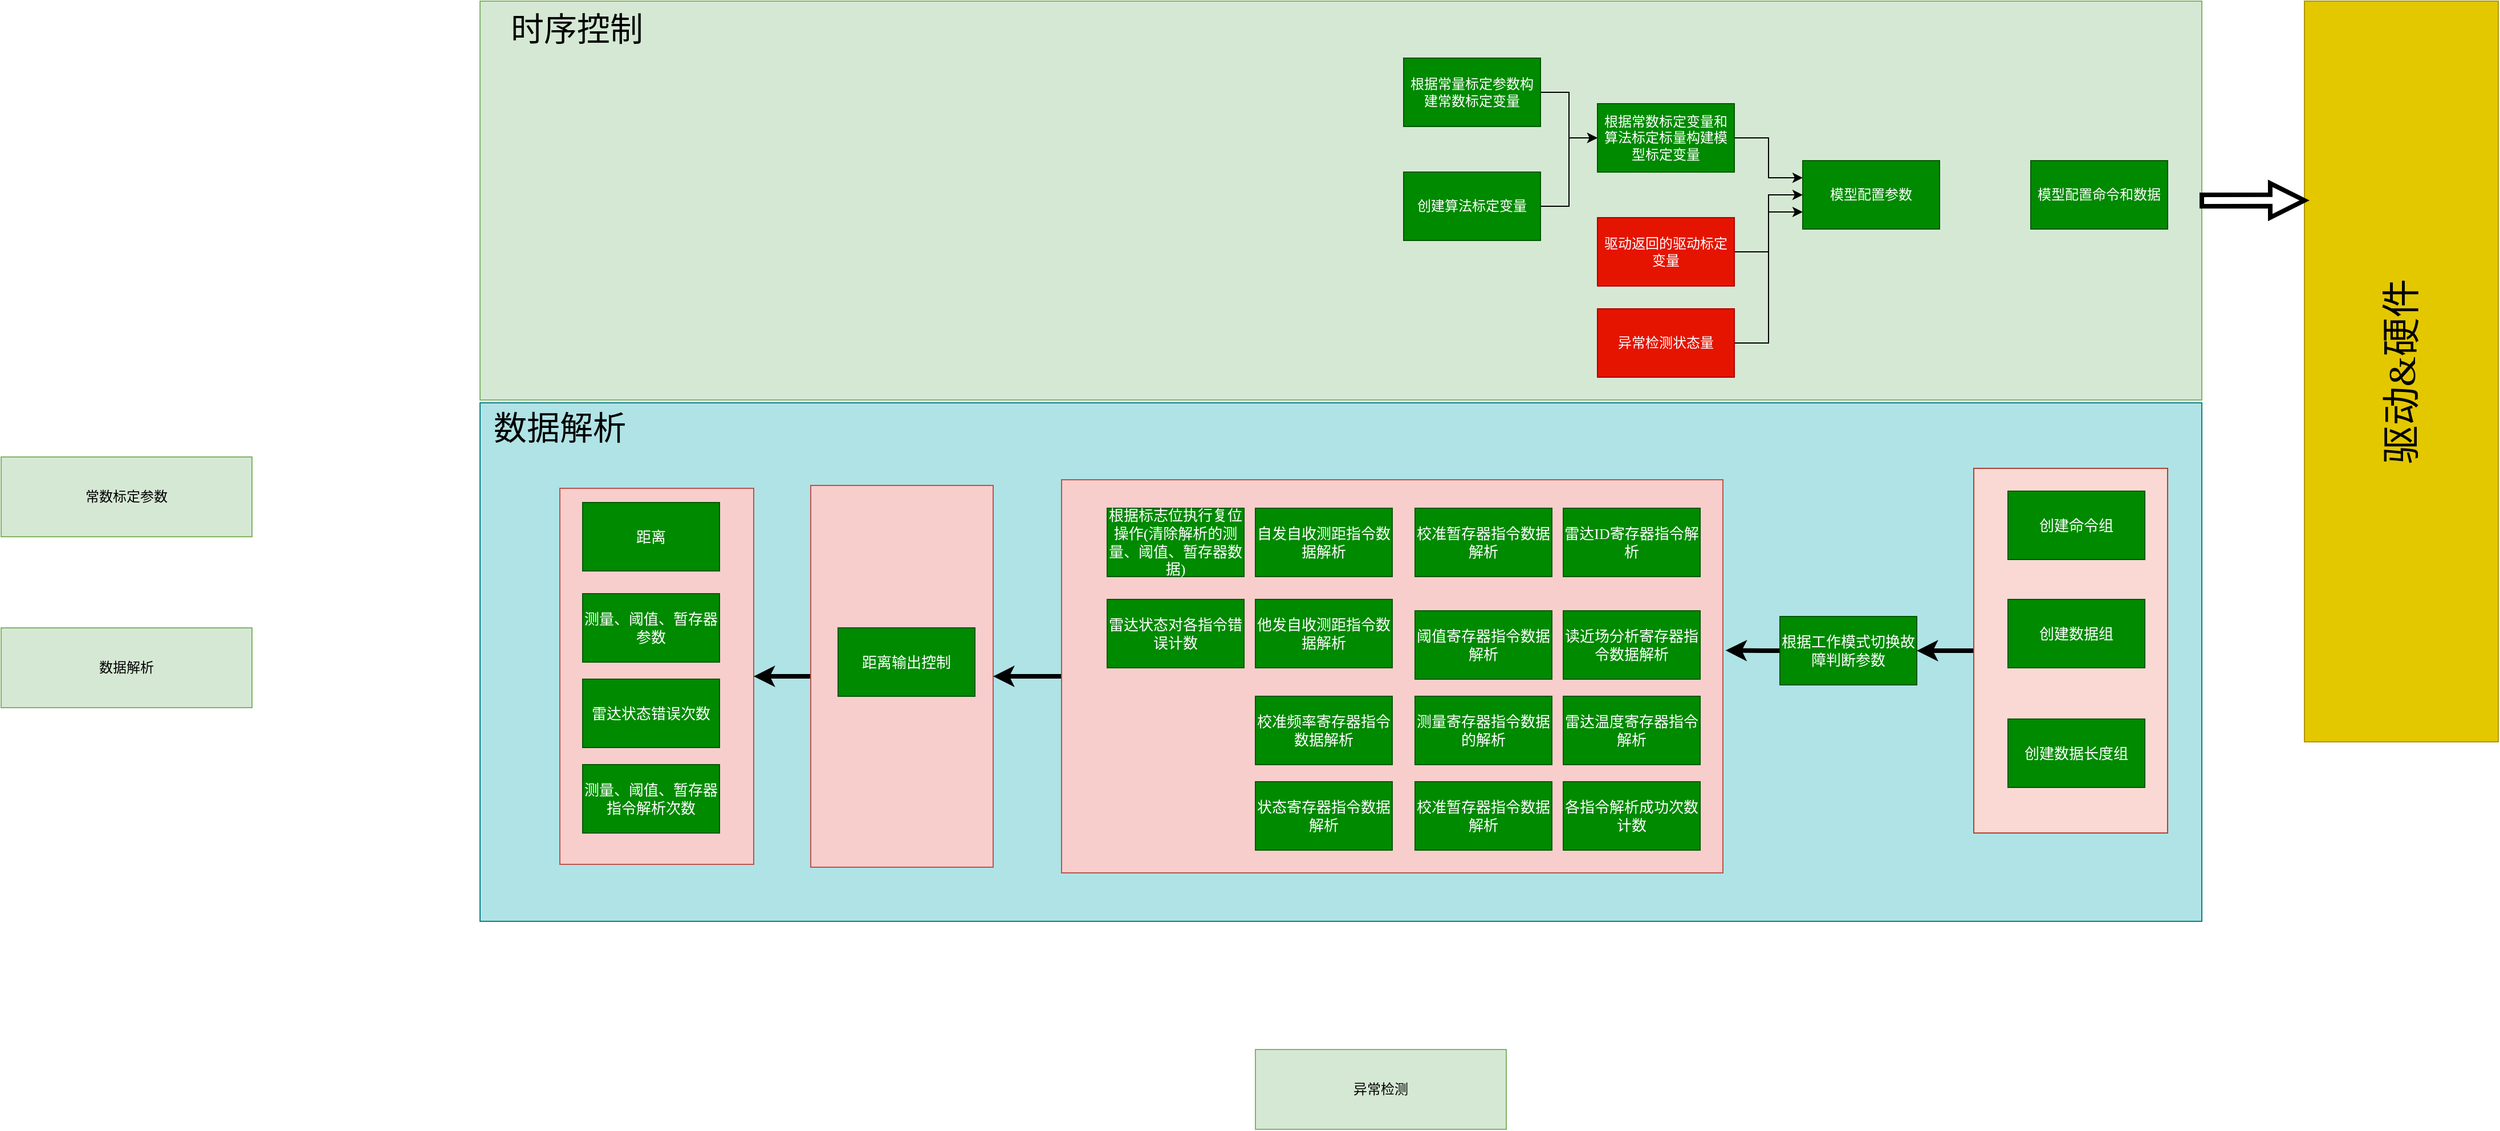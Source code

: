 <mxfile version="20.8.20" type="github">
  <diagram name="第 1 页" id="GNdxrq70I4Zjj6fFbSw7">
    <mxGraphModel dx="2637" dy="2043" grid="1" gridSize="10" guides="1" tooltips="1" connect="1" arrows="1" fold="1" page="1" pageScale="1" pageWidth="827" pageHeight="1169" math="0" shadow="0">
      <root>
        <mxCell id="0" />
        <mxCell id="1" parent="0" />
        <mxCell id="wWjRpoS9oS6jAllnNnww-62" value="" style="rounded=0;whiteSpace=wrap;html=1;fontFamily=Georgia;fontSize=13;fillColor=#b0e3e6;strokeColor=#0e8088;" vertex="1" parent="1">
          <mxGeometry x="-70" y="342.5" width="1510" height="455" as="geometry" />
        </mxCell>
        <mxCell id="wWjRpoS9oS6jAllnNnww-58" value="" style="rounded=0;whiteSpace=wrap;html=1;fontFamily=Georgia;fontSize=13;fillColor=#f8cecc;strokeColor=#b85450;" vertex="1" parent="1">
          <mxGeometry y="417.5" width="170" height="330" as="geometry" />
        </mxCell>
        <mxCell id="wWjRpoS9oS6jAllnNnww-61" style="edgeStyle=orthogonalEdgeStyle;rounded=1;orthogonalLoop=1;jettySize=auto;html=1;strokeWidth=4;fontFamily=Georgia;fontSize=13;" edge="1" parent="1" source="wWjRpoS9oS6jAllnNnww-52" target="wWjRpoS9oS6jAllnNnww-58">
          <mxGeometry relative="1" as="geometry" />
        </mxCell>
        <mxCell id="wWjRpoS9oS6jAllnNnww-52" value="" style="rounded=0;whiteSpace=wrap;html=1;fontFamily=Georgia;fontSize=13;fillColor=#f8cecc;strokeColor=#b85450;" vertex="1" parent="1">
          <mxGeometry x="220" y="415" width="160" height="335" as="geometry" />
        </mxCell>
        <mxCell id="wWjRpoS9oS6jAllnNnww-53" style="edgeStyle=orthogonalEdgeStyle;rounded=1;orthogonalLoop=1;jettySize=auto;html=1;strokeWidth=4;fontFamily=Georgia;fontSize=13;" edge="1" parent="1" source="wWjRpoS9oS6jAllnNnww-48" target="wWjRpoS9oS6jAllnNnww-52">
          <mxGeometry relative="1" as="geometry" />
        </mxCell>
        <mxCell id="wWjRpoS9oS6jAllnNnww-48" value="" style="rounded=0;whiteSpace=wrap;html=1;fontFamily=Georgia;fontSize=13;fillColor=#f8cecc;strokeColor=#b85450;" vertex="1" parent="1">
          <mxGeometry x="440" y="410" width="580" height="345" as="geometry" />
        </mxCell>
        <mxCell id="wWjRpoS9oS6jAllnNnww-47" style="edgeStyle=orthogonalEdgeStyle;rounded=1;orthogonalLoop=1;jettySize=auto;html=1;entryX=1;entryY=0.5;entryDx=0;entryDy=0;strokeWidth=4;fontFamily=Georgia;fontSize=13;" edge="1" parent="1" source="wWjRpoS9oS6jAllnNnww-43" target="wWjRpoS9oS6jAllnNnww-23">
          <mxGeometry relative="1" as="geometry" />
        </mxCell>
        <mxCell id="wWjRpoS9oS6jAllnNnww-2" value="" style="rounded=0;whiteSpace=wrap;html=1;fillColor=#d5e8d4;strokeColor=#82b366;horizontal=1;" vertex="1" parent="1">
          <mxGeometry x="-70" y="-10" width="1510" height="350" as="geometry" />
        </mxCell>
        <mxCell id="wWjRpoS9oS6jAllnNnww-1" value="常数标定参数" style="rounded=0;whiteSpace=wrap;html=1;fillColor=#d5e8d4;strokeColor=#82b366;" vertex="1" parent="1">
          <mxGeometry x="-490" y="390" width="220" height="70" as="geometry" />
        </mxCell>
        <mxCell id="wWjRpoS9oS6jAllnNnww-3" value="数据解析" style="rounded=0;whiteSpace=wrap;html=1;fillColor=#d5e8d4;strokeColor=#82b366;" vertex="1" parent="1">
          <mxGeometry x="-490" y="540" width="220" height="70" as="geometry" />
        </mxCell>
        <mxCell id="wWjRpoS9oS6jAllnNnww-4" value="异常检测" style="rounded=0;whiteSpace=wrap;html=1;fillColor=#d5e8d4;strokeColor=#82b366;" vertex="1" parent="1">
          <mxGeometry x="610" y="910" width="220" height="70" as="geometry" />
        </mxCell>
        <mxCell id="wWjRpoS9oS6jAllnNnww-9" style="edgeStyle=orthogonalEdgeStyle;rounded=0;orthogonalLoop=1;jettySize=auto;html=1;entryX=0;entryY=0.5;entryDx=0;entryDy=0;" edge="1" parent="1" source="wWjRpoS9oS6jAllnNnww-6" target="wWjRpoS9oS6jAllnNnww-8">
          <mxGeometry relative="1" as="geometry" />
        </mxCell>
        <mxCell id="wWjRpoS9oS6jAllnNnww-6" value="根据常量标定参数构建常数标定变量" style="rounded=0;whiteSpace=wrap;html=1;fillColor=#008a00;strokeColor=#005700;fontColor=#ffffff;" vertex="1" parent="1">
          <mxGeometry x="740" y="40" width="120" height="60" as="geometry" />
        </mxCell>
        <mxCell id="wWjRpoS9oS6jAllnNnww-10" style="edgeStyle=orthogonalEdgeStyle;rounded=0;orthogonalLoop=1;jettySize=auto;html=1;entryX=0;entryY=0.5;entryDx=0;entryDy=0;" edge="1" parent="1" source="wWjRpoS9oS6jAllnNnww-7" target="wWjRpoS9oS6jAllnNnww-8">
          <mxGeometry relative="1" as="geometry" />
        </mxCell>
        <mxCell id="wWjRpoS9oS6jAllnNnww-7" value="创建算法标定变量" style="rounded=0;whiteSpace=wrap;html=1;fillColor=#008a00;fontColor=#ffffff;strokeColor=#005700;" vertex="1" parent="1">
          <mxGeometry x="740" y="140" width="120" height="60" as="geometry" />
        </mxCell>
        <mxCell id="wWjRpoS9oS6jAllnNnww-16" style="edgeStyle=orthogonalEdgeStyle;rounded=0;orthogonalLoop=1;jettySize=auto;html=1;entryX=0;entryY=0.25;entryDx=0;entryDy=0;fontFamily=Georgia;fontSize=34;" edge="1" parent="1" source="wWjRpoS9oS6jAllnNnww-8" target="wWjRpoS9oS6jAllnNnww-12">
          <mxGeometry relative="1" as="geometry" />
        </mxCell>
        <mxCell id="wWjRpoS9oS6jAllnNnww-8" value="根据常数标定变量和算法标定标量构建模型标定变量" style="rounded=0;whiteSpace=wrap;html=1;fillColor=#008a00;fontColor=#ffffff;strokeColor=#005700;" vertex="1" parent="1">
          <mxGeometry x="910" y="80" width="120" height="60" as="geometry" />
        </mxCell>
        <mxCell id="wWjRpoS9oS6jAllnNnww-17" style="edgeStyle=orthogonalEdgeStyle;rounded=0;orthogonalLoop=1;jettySize=auto;html=1;entryX=0;entryY=0.5;entryDx=0;entryDy=0;fontFamily=Georgia;fontSize=34;" edge="1" parent="1" source="wWjRpoS9oS6jAllnNnww-11" target="wWjRpoS9oS6jAllnNnww-12">
          <mxGeometry relative="1" as="geometry" />
        </mxCell>
        <mxCell id="wWjRpoS9oS6jAllnNnww-11" value="驱动返回的驱动标定变量" style="rounded=0;whiteSpace=wrap;html=1;fillColor=#e51400;fontColor=#ffffff;strokeColor=#B20000;" vertex="1" parent="1">
          <mxGeometry x="910" y="180" width="120" height="60" as="geometry" />
        </mxCell>
        <mxCell id="wWjRpoS9oS6jAllnNnww-12" value="模型配置参数" style="rounded=0;whiteSpace=wrap;html=1;fillColor=#008a00;fontColor=#ffffff;strokeColor=#005700;" vertex="1" parent="1">
          <mxGeometry x="1090" y="130" width="120" height="60" as="geometry" />
        </mxCell>
        <mxCell id="wWjRpoS9oS6jAllnNnww-18" style="edgeStyle=orthogonalEdgeStyle;rounded=0;orthogonalLoop=1;jettySize=auto;html=1;entryX=0;entryY=0.75;entryDx=0;entryDy=0;fontFamily=Georgia;fontSize=34;" edge="1" parent="1" source="wWjRpoS9oS6jAllnNnww-13" target="wWjRpoS9oS6jAllnNnww-12">
          <mxGeometry relative="1" as="geometry" />
        </mxCell>
        <mxCell id="wWjRpoS9oS6jAllnNnww-13" value="异常检测状态量" style="rounded=0;whiteSpace=wrap;html=1;fillColor=#e51400;fontColor=#ffffff;strokeColor=#B20000;" vertex="1" parent="1">
          <mxGeometry x="910" y="260" width="120" height="60" as="geometry" />
        </mxCell>
        <mxCell id="wWjRpoS9oS6jAllnNnww-14" value="模型配置命令和数据" style="rounded=0;whiteSpace=wrap;html=1;fillColor=#008a00;fontColor=#ffffff;strokeColor=#005700;" vertex="1" parent="1">
          <mxGeometry x="1290" y="130" width="120" height="60" as="geometry" />
        </mxCell>
        <mxCell id="wWjRpoS9oS6jAllnNnww-15" value="&lt;font face=&quot;Georgia&quot;&gt;驱动&amp;amp;硬件&lt;/font&gt;" style="rounded=0;whiteSpace=wrap;html=1;fillColor=#e3c800;fontColor=#000000;strokeColor=#B09500;fontSize=34;horizontal=0;" vertex="1" parent="1">
          <mxGeometry x="1530" y="-10" width="170" height="650" as="geometry" />
        </mxCell>
        <mxCell id="wWjRpoS9oS6jAllnNnww-19" value="时序控制" style="text;html=1;strokeColor=none;fillColor=none;align=center;verticalAlign=middle;whiteSpace=wrap;rounded=0;fontSize=29;fontFamily=Georgia;" vertex="1" parent="1">
          <mxGeometry x="-70" width="170" height="30" as="geometry" />
        </mxCell>
        <mxCell id="wWjRpoS9oS6jAllnNnww-20" value="" style="endArrow=classic;html=1;rounded=1;fontFamily=Georgia;fontSize=29;exitX=1;exitY=0.5;exitDx=0;exitDy=0;entryX=0;entryY=0.269;entryDx=0;entryDy=0;entryPerimeter=0;strokeWidth=4;shape=arrow;" edge="1" parent="1" source="wWjRpoS9oS6jAllnNnww-2" target="wWjRpoS9oS6jAllnNnww-15">
          <mxGeometry width="50" height="50" relative="1" as="geometry">
            <mxPoint x="1280" y="460" as="sourcePoint" />
            <mxPoint x="1330" y="410" as="targetPoint" />
          </mxGeometry>
        </mxCell>
        <mxCell id="wWjRpoS9oS6jAllnNnww-22" value="距离输出控制" style="rounded=0;whiteSpace=wrap;html=1;fontFamily=Georgia;fontSize=13;fillColor=#008a00;fontColor=#ffffff;strokeColor=#005700;" vertex="1" parent="1">
          <mxGeometry x="244" y="540" width="120" height="60" as="geometry" />
        </mxCell>
        <mxCell id="wWjRpoS9oS6jAllnNnww-49" style="edgeStyle=orthogonalEdgeStyle;rounded=1;orthogonalLoop=1;jettySize=auto;html=1;entryX=1.004;entryY=0.434;entryDx=0;entryDy=0;entryPerimeter=0;strokeWidth=4;fontFamily=Georgia;fontSize=13;" edge="1" parent="1" source="wWjRpoS9oS6jAllnNnww-23" target="wWjRpoS9oS6jAllnNnww-48">
          <mxGeometry relative="1" as="geometry" />
        </mxCell>
        <mxCell id="wWjRpoS9oS6jAllnNnww-23" value="根据工作模式切换故障判断参数" style="rounded=0;whiteSpace=wrap;html=1;fontFamily=Georgia;fontSize=13;fillColor=#008a00;fontColor=#ffffff;strokeColor=#005700;" vertex="1" parent="1">
          <mxGeometry x="1070" y="530" width="120" height="60" as="geometry" />
        </mxCell>
        <mxCell id="wWjRpoS9oS6jAllnNnww-38" value="雷达状态对各指令错误计数" style="rounded=0;whiteSpace=wrap;html=1;fontFamily=Georgia;fontSize=13;fillColor=#008a00;fontColor=#ffffff;strokeColor=#005700;" vertex="1" parent="1">
          <mxGeometry x="480" y="515" width="120" height="60" as="geometry" />
        </mxCell>
        <mxCell id="wWjRpoS9oS6jAllnNnww-39" value="根据标志位执行复位操作(清除解析的测量、阈值、暂存器数据)" style="rounded=0;whiteSpace=wrap;html=1;fontFamily=Georgia;fontSize=13;fillColor=#008a00;fontColor=#ffffff;strokeColor=#005700;" vertex="1" parent="1">
          <mxGeometry x="480" y="435" width="120" height="60" as="geometry" />
        </mxCell>
        <mxCell id="wWjRpoS9oS6jAllnNnww-51" value="" style="group" vertex="1" connectable="0" parent="1">
          <mxGeometry x="1240" y="400" width="170" height="320" as="geometry" />
        </mxCell>
        <mxCell id="wWjRpoS9oS6jAllnNnww-43" value="" style="rounded=0;whiteSpace=wrap;html=1;fontFamily=Georgia;fontSize=13;fillColor=#fad9d5;strokeColor=#ae4132;" vertex="1" parent="wWjRpoS9oS6jAllnNnww-51">
          <mxGeometry width="170" height="320" as="geometry" />
        </mxCell>
        <mxCell id="wWjRpoS9oS6jAllnNnww-40" value="创建命令组" style="rounded=0;whiteSpace=wrap;html=1;fontFamily=Georgia;fontSize=13;fillColor=#008a00;strokeColor=#005700;fontColor=#ffffff;" vertex="1" parent="wWjRpoS9oS6jAllnNnww-51">
          <mxGeometry x="30" y="20" width="120" height="60" as="geometry" />
        </mxCell>
        <mxCell id="wWjRpoS9oS6jAllnNnww-41" value="创建数据组" style="rounded=0;whiteSpace=wrap;html=1;fontFamily=Georgia;fontSize=13;fillColor=#008a00;fontColor=#ffffff;strokeColor=#005700;" vertex="1" parent="wWjRpoS9oS6jAllnNnww-51">
          <mxGeometry x="30" y="115" width="120" height="60" as="geometry" />
        </mxCell>
        <mxCell id="wWjRpoS9oS6jAllnNnww-42" value="创建数据长度组" style="rounded=0;whiteSpace=wrap;html=1;fontFamily=Georgia;fontSize=13;fillColor=#008a00;fontColor=#ffffff;strokeColor=#005700;" vertex="1" parent="wWjRpoS9oS6jAllnNnww-51">
          <mxGeometry x="30" y="220" width="120" height="60" as="geometry" />
        </mxCell>
        <mxCell id="wWjRpoS9oS6jAllnNnww-24" value="自发自收测距指令数据解析" style="rounded=0;whiteSpace=wrap;html=1;fontFamily=Georgia;fontSize=13;fillColor=#008a00;fontColor=#ffffff;strokeColor=#005700;" vertex="1" parent="1">
          <mxGeometry x="610" y="435" width="120" height="60" as="geometry" />
        </mxCell>
        <mxCell id="wWjRpoS9oS6jAllnNnww-27" value="他发自收测距指令数据解析" style="rounded=0;whiteSpace=wrap;html=1;fontFamily=Georgia;fontSize=13;fillColor=#008a00;fontColor=#ffffff;strokeColor=#005700;" vertex="1" parent="1">
          <mxGeometry x="610" y="515" width="120" height="60" as="geometry" />
        </mxCell>
        <mxCell id="wWjRpoS9oS6jAllnNnww-28" value="阈值寄存器指令数据解析" style="rounded=0;whiteSpace=wrap;html=1;fontFamily=Georgia;fontSize=13;fillColor=#008a00;fontColor=#ffffff;strokeColor=#005700;" vertex="1" parent="1">
          <mxGeometry x="750" y="525" width="120" height="60" as="geometry" />
        </mxCell>
        <mxCell id="wWjRpoS9oS6jAllnNnww-29" value="测量寄存器指令数据的解析" style="rounded=0;whiteSpace=wrap;html=1;fontFamily=Georgia;fontSize=13;fillColor=#008a00;fontColor=#ffffff;strokeColor=#005700;" vertex="1" parent="1">
          <mxGeometry x="750" y="600" width="120" height="60" as="geometry" />
        </mxCell>
        <mxCell id="wWjRpoS9oS6jAllnNnww-30" value="校准暂存器指令数据解析" style="rounded=0;whiteSpace=wrap;html=1;fontFamily=Georgia;fontSize=13;fillColor=#008a00;fontColor=#ffffff;strokeColor=#005700;" vertex="1" parent="1">
          <mxGeometry x="750" y="435" width="120" height="60" as="geometry" />
        </mxCell>
        <mxCell id="wWjRpoS9oS6jAllnNnww-31" value="校准频率寄存器指令数据解析" style="rounded=0;whiteSpace=wrap;html=1;fontFamily=Georgia;fontSize=13;fillColor=#008a00;fontColor=#ffffff;strokeColor=#005700;" vertex="1" parent="1">
          <mxGeometry x="610" y="600" width="120" height="60" as="geometry" />
        </mxCell>
        <mxCell id="wWjRpoS9oS6jAllnNnww-32" value="雷达温度寄存器指令解析" style="rounded=0;whiteSpace=wrap;html=1;fontFamily=Georgia;fontSize=13;fillColor=#008a00;fontColor=#ffffff;strokeColor=#005700;" vertex="1" parent="1">
          <mxGeometry x="880" y="600" width="120" height="60" as="geometry" />
        </mxCell>
        <mxCell id="wWjRpoS9oS6jAllnNnww-33" value="校准暂存器指令数据解析" style="rounded=0;whiteSpace=wrap;html=1;fontFamily=Georgia;fontSize=13;fillColor=#008a00;fontColor=#ffffff;strokeColor=#005700;" vertex="1" parent="1">
          <mxGeometry x="750" y="675" width="120" height="60" as="geometry" />
        </mxCell>
        <mxCell id="wWjRpoS9oS6jAllnNnww-34" value="状态寄存器指令数据解析" style="rounded=0;whiteSpace=wrap;html=1;fontFamily=Georgia;fontSize=13;fillColor=#008a00;fontColor=#ffffff;strokeColor=#005700;" vertex="1" parent="1">
          <mxGeometry x="610" y="675" width="120" height="60" as="geometry" />
        </mxCell>
        <mxCell id="wWjRpoS9oS6jAllnNnww-35" value="雷达ID寄存器指令解析" style="rounded=0;whiteSpace=wrap;html=1;fontFamily=Georgia;fontSize=13;fillColor=#008a00;fontColor=#ffffff;strokeColor=#005700;" vertex="1" parent="1">
          <mxGeometry x="880" y="435" width="120" height="60" as="geometry" />
        </mxCell>
        <mxCell id="wWjRpoS9oS6jAllnNnww-36" value="读近场分析寄存器指令数据解析" style="rounded=0;whiteSpace=wrap;html=1;fontFamily=Georgia;fontSize=13;fillColor=#008a00;fontColor=#ffffff;strokeColor=#005700;" vertex="1" parent="1">
          <mxGeometry x="880" y="525" width="120" height="60" as="geometry" />
        </mxCell>
        <mxCell id="wWjRpoS9oS6jAllnNnww-37" value="各指令解析成功次数计数" style="rounded=0;whiteSpace=wrap;html=1;fontFamily=Georgia;fontSize=13;fillColor=#008a00;fontColor=#ffffff;strokeColor=#005700;" vertex="1" parent="1">
          <mxGeometry x="880" y="675" width="120" height="60" as="geometry" />
        </mxCell>
        <mxCell id="wWjRpoS9oS6jAllnNnww-54" value="距离" style="rounded=0;whiteSpace=wrap;html=1;fontFamily=Georgia;fontSize=13;fillColor=#008a00;fontColor=#ffffff;strokeColor=#005700;" vertex="1" parent="1">
          <mxGeometry x="20" y="430" width="120" height="60" as="geometry" />
        </mxCell>
        <mxCell id="wWjRpoS9oS6jAllnNnww-55" value="测量、阈值、暂存器参数" style="rounded=0;whiteSpace=wrap;html=1;fontFamily=Georgia;fontSize=13;fillColor=#008a00;fontColor=#ffffff;strokeColor=#005700;" vertex="1" parent="1">
          <mxGeometry x="20" y="510" width="120" height="60" as="geometry" />
        </mxCell>
        <mxCell id="wWjRpoS9oS6jAllnNnww-56" value="雷达状态错误次数" style="rounded=0;whiteSpace=wrap;html=1;fontFamily=Georgia;fontSize=13;fillColor=#008a00;fontColor=#ffffff;strokeColor=#005700;" vertex="1" parent="1">
          <mxGeometry x="20" y="585" width="120" height="60" as="geometry" />
        </mxCell>
        <mxCell id="wWjRpoS9oS6jAllnNnww-57" value="测量、阈值、暂存器指令解析次数" style="rounded=0;whiteSpace=wrap;html=1;fontFamily=Georgia;fontSize=13;fillColor=#008a00;fontColor=#ffffff;strokeColor=#005700;" vertex="1" parent="1">
          <mxGeometry x="20" y="660" width="120" height="60" as="geometry" />
        </mxCell>
        <mxCell id="wWjRpoS9oS6jAllnNnww-59" style="edgeStyle=orthogonalEdgeStyle;rounded=1;orthogonalLoop=1;jettySize=auto;html=1;exitX=0.5;exitY=1;exitDx=0;exitDy=0;strokeWidth=4;fontFamily=Georgia;fontSize=13;" edge="1" parent="1" source="wWjRpoS9oS6jAllnNnww-56" target="wWjRpoS9oS6jAllnNnww-56">
          <mxGeometry relative="1" as="geometry" />
        </mxCell>
        <mxCell id="wWjRpoS9oS6jAllnNnww-63" value="&lt;font style=&quot;font-size: 22px;&quot;&gt;&lt;font style=&quot;font-size: 22px;&quot;&gt;&lt;font style=&quot;font-size: 22px;&quot;&gt;&lt;font style=&quot;font-size: 22px;&quot;&gt;&lt;font style=&quot;font-size: 22px;&quot;&gt;&lt;font style=&quot;font-size: 22px;&quot;&gt;&lt;font style=&quot;font-size: 22px;&quot;&gt;&lt;font style=&quot;font-size: 22px;&quot;&gt;&lt;font style=&quot;font-size: 23px;&quot;&gt;&lt;font style=&quot;font-size: 24px;&quot;&gt;&lt;font style=&quot;font-size: 25px;&quot;&gt;&lt;font style=&quot;font-size: 26px;&quot;&gt;&lt;font style=&quot;font-size: 27px;&quot;&gt;&lt;font style=&quot;font-size: 28px;&quot;&gt;&lt;font style=&quot;font-size: 29px;&quot;&gt;数据解析&lt;/font&gt;&lt;/font&gt;&lt;/font&gt;&lt;/font&gt;&lt;/font&gt;&lt;/font&gt;&lt;/font&gt;&lt;/font&gt;&lt;/font&gt;&lt;/font&gt;&lt;/font&gt;&lt;/font&gt;&lt;/font&gt;&lt;/font&gt;&lt;/font&gt;" style="text;html=1;strokeColor=none;fillColor=none;align=center;verticalAlign=middle;whiteSpace=wrap;rounded=0;fontSize=13;fontFamily=Georgia;" vertex="1" parent="1">
          <mxGeometry x="-60" y="350" width="120" height="30" as="geometry" />
        </mxCell>
      </root>
    </mxGraphModel>
  </diagram>
</mxfile>
